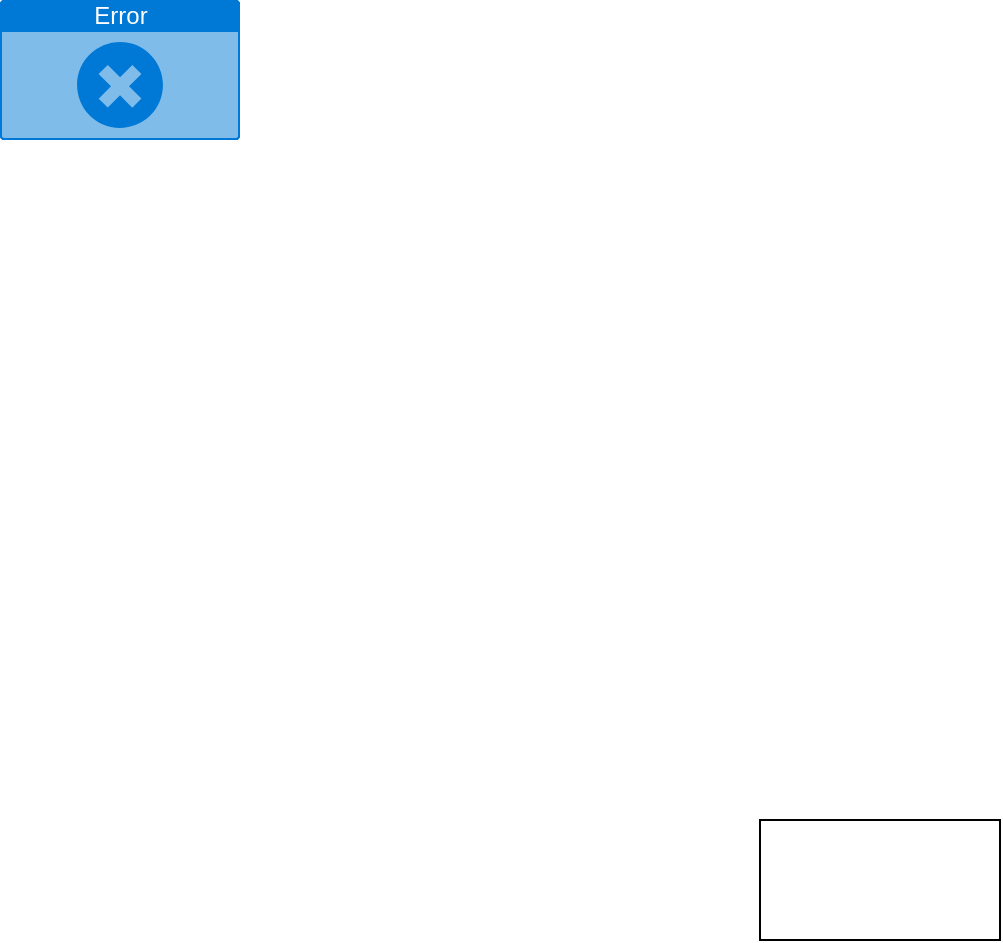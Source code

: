 <mxfile version="20.5.3" type="device"><diagram id="C82LpBar27xNsXG8GeL0" name="Page-1"><mxGraphModel dx="2692" dy="1708" grid="1" gridSize="10" guides="1" tooltips="1" connect="1" arrows="1" fold="1" page="1" pageScale="1" pageWidth="827" pageHeight="1169" math="0" shadow="0"><root><mxCell id="0"/><mxCell id="1" parent="0"/><mxCell id="0Dcd3ncW2MzMA7yBZJ8a-6" value="" style="rounded=0;whiteSpace=wrap;html=1;" parent="1" vertex="1"><mxGeometry x="-880" y="-410" width="120" height="60" as="geometry"/></mxCell><mxCell id="mjbzpZM5w_2u7MWhQBPu-73" value="Audio" style="html=1;strokeColor=none;fillColor=#0079D6;labelPosition=center;verticalLabelPosition=middle;verticalAlign=top;align=center;fontSize=12;outlineConnect=0;spacingTop=-6;fontColor=#FFFFFF;sketch=0;shape=mxgraph.sitemap.audio;" vertex="1" parent="1"><mxGeometry x="-1260" y="-820" width="120" height="70" as="geometry"/></mxCell><mxCell id="mjbzpZM5w_2u7MWhQBPu-74" value="About us" style="html=1;strokeColor=none;fillColor=#0079D6;labelPosition=center;verticalLabelPosition=middle;verticalAlign=top;align=center;fontSize=12;outlineConnect=0;spacingTop=-6;fontColor=#FFFFFF;sketch=0;shape=mxgraph.sitemap.about_us;" vertex="1" parent="1"><mxGeometry x="-1260" y="-820" width="120" height="70" as="geometry"/></mxCell><mxCell id="mjbzpZM5w_2u7MWhQBPu-75" value="Error" style="html=1;strokeColor=none;fillColor=#0079D6;labelPosition=center;verticalLabelPosition=middle;verticalAlign=top;align=center;fontSize=12;outlineConnect=0;spacingTop=-6;fontColor=#FFFFFF;sketch=0;shape=mxgraph.sitemap.error;" vertex="1" parent="1"><mxGeometry x="-1260" y="-820" width="120" height="70" as="geometry"/></mxCell></root></mxGraphModel></diagram></mxfile>